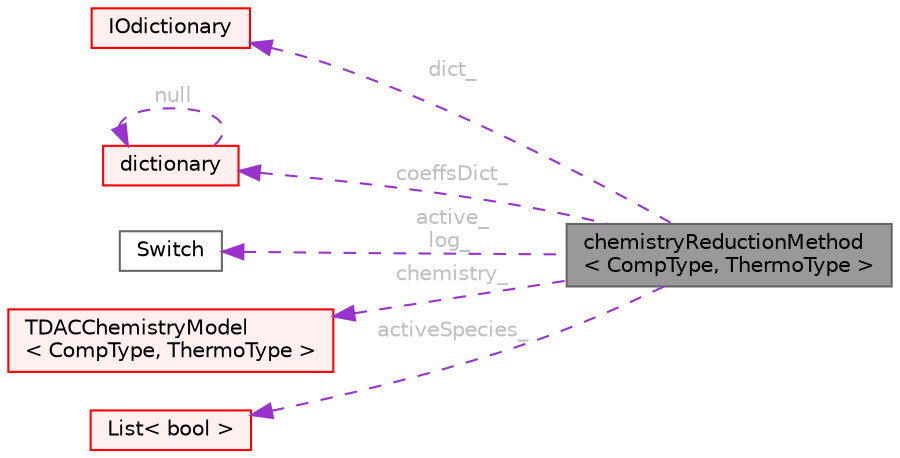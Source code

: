 digraph "chemistryReductionMethod&lt; CompType, ThermoType &gt;"
{
 // LATEX_PDF_SIZE
  bgcolor="transparent";
  edge [fontname=Helvetica,fontsize=10,labelfontname=Helvetica,labelfontsize=10];
  node [fontname=Helvetica,fontsize=10,shape=box,height=0.2,width=0.4];
  rankdir="LR";
  Node1 [id="Node000001",label="chemistryReductionMethod\l\< CompType, ThermoType \>",height=0.2,width=0.4,color="gray40", fillcolor="grey60", style="filled", fontcolor="black",tooltip="An abstract class for methods of chemical mechanism reduction."];
  Node2 -> Node1 [id="edge1_Node000001_Node000002",dir="back",color="darkorchid3",style="dashed",tooltip=" ",label=" dict_",fontcolor="grey" ];
  Node2 [id="Node000002",label="IOdictionary",height=0.2,width=0.4,color="red", fillcolor="#FFF0F0", style="filled",URL="$classFoam_1_1IOdictionary.html",tooltip="IOdictionary is derived from dictionary and IOobject to give the dictionary automatic IO functionalit..."];
  Node9 -> Node1 [id="edge2_Node000001_Node000009",dir="back",color="darkorchid3",style="dashed",tooltip=" ",label=" coeffsDict_",fontcolor="grey" ];
  Node9 [id="Node000009",label="dictionary",height=0.2,width=0.4,color="red", fillcolor="#FFF0F0", style="filled",URL="$classFoam_1_1dictionary.html",tooltip="A list of keyword definitions, which are a keyword followed by a number of values (eg,..."];
  Node9 -> Node9 [id="edge3_Node000009_Node000009",dir="back",color="darkorchid3",style="dashed",tooltip=" ",label=" null",fontcolor="grey" ];
  Node15 -> Node1 [id="edge4_Node000001_Node000015",dir="back",color="darkorchid3",style="dashed",tooltip=" ",label=" active_\nlog_",fontcolor="grey" ];
  Node15 [id="Node000015",label="Switch",height=0.2,width=0.4,color="gray40", fillcolor="white", style="filled",URL="$classFoam_1_1Switch.html",tooltip="A simple wrapper around bool so that it can be read as a word: true/false, on/off,..."];
  Node16 -> Node1 [id="edge5_Node000001_Node000016",dir="back",color="darkorchid3",style="dashed",tooltip=" ",label=" chemistry_",fontcolor="grey" ];
  Node16 [id="Node000016",label="TDACChemistryModel\l\< CompType, ThermoType \>",height=0.2,width=0.4,color="red", fillcolor="#FFF0F0", style="filled",URL="$classFoam_1_1TDACChemistryModel.html",tooltip=" "];
  Node74 -> Node1 [id="edge6_Node000001_Node000074",dir="back",color="darkorchid3",style="dashed",tooltip=" ",label=" activeSpecies_",fontcolor="grey" ];
  Node74 [id="Node000074",label="List\< bool \>",height=0.2,width=0.4,color="red", fillcolor="#FFF0F0", style="filled",URL="$classFoam_1_1List.html",tooltip=" "];
}
